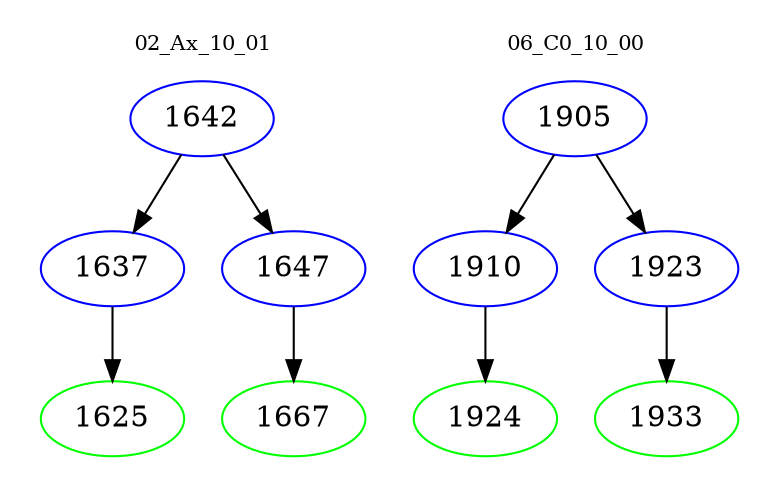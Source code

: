digraph{
subgraph cluster_0 {
color = white
label = "02_Ax_10_01";
fontsize=10;
T0_1642 [label="1642", color="blue"]
T0_1642 -> T0_1637 [color="black"]
T0_1637 [label="1637", color="blue"]
T0_1637 -> T0_1625 [color="black"]
T0_1625 [label="1625", color="green"]
T0_1642 -> T0_1647 [color="black"]
T0_1647 [label="1647", color="blue"]
T0_1647 -> T0_1667 [color="black"]
T0_1667 [label="1667", color="green"]
}
subgraph cluster_1 {
color = white
label = "06_C0_10_00";
fontsize=10;
T1_1905 [label="1905", color="blue"]
T1_1905 -> T1_1910 [color="black"]
T1_1910 [label="1910", color="blue"]
T1_1910 -> T1_1924 [color="black"]
T1_1924 [label="1924", color="green"]
T1_1905 -> T1_1923 [color="black"]
T1_1923 [label="1923", color="blue"]
T1_1923 -> T1_1933 [color="black"]
T1_1933 [label="1933", color="green"]
}
}

